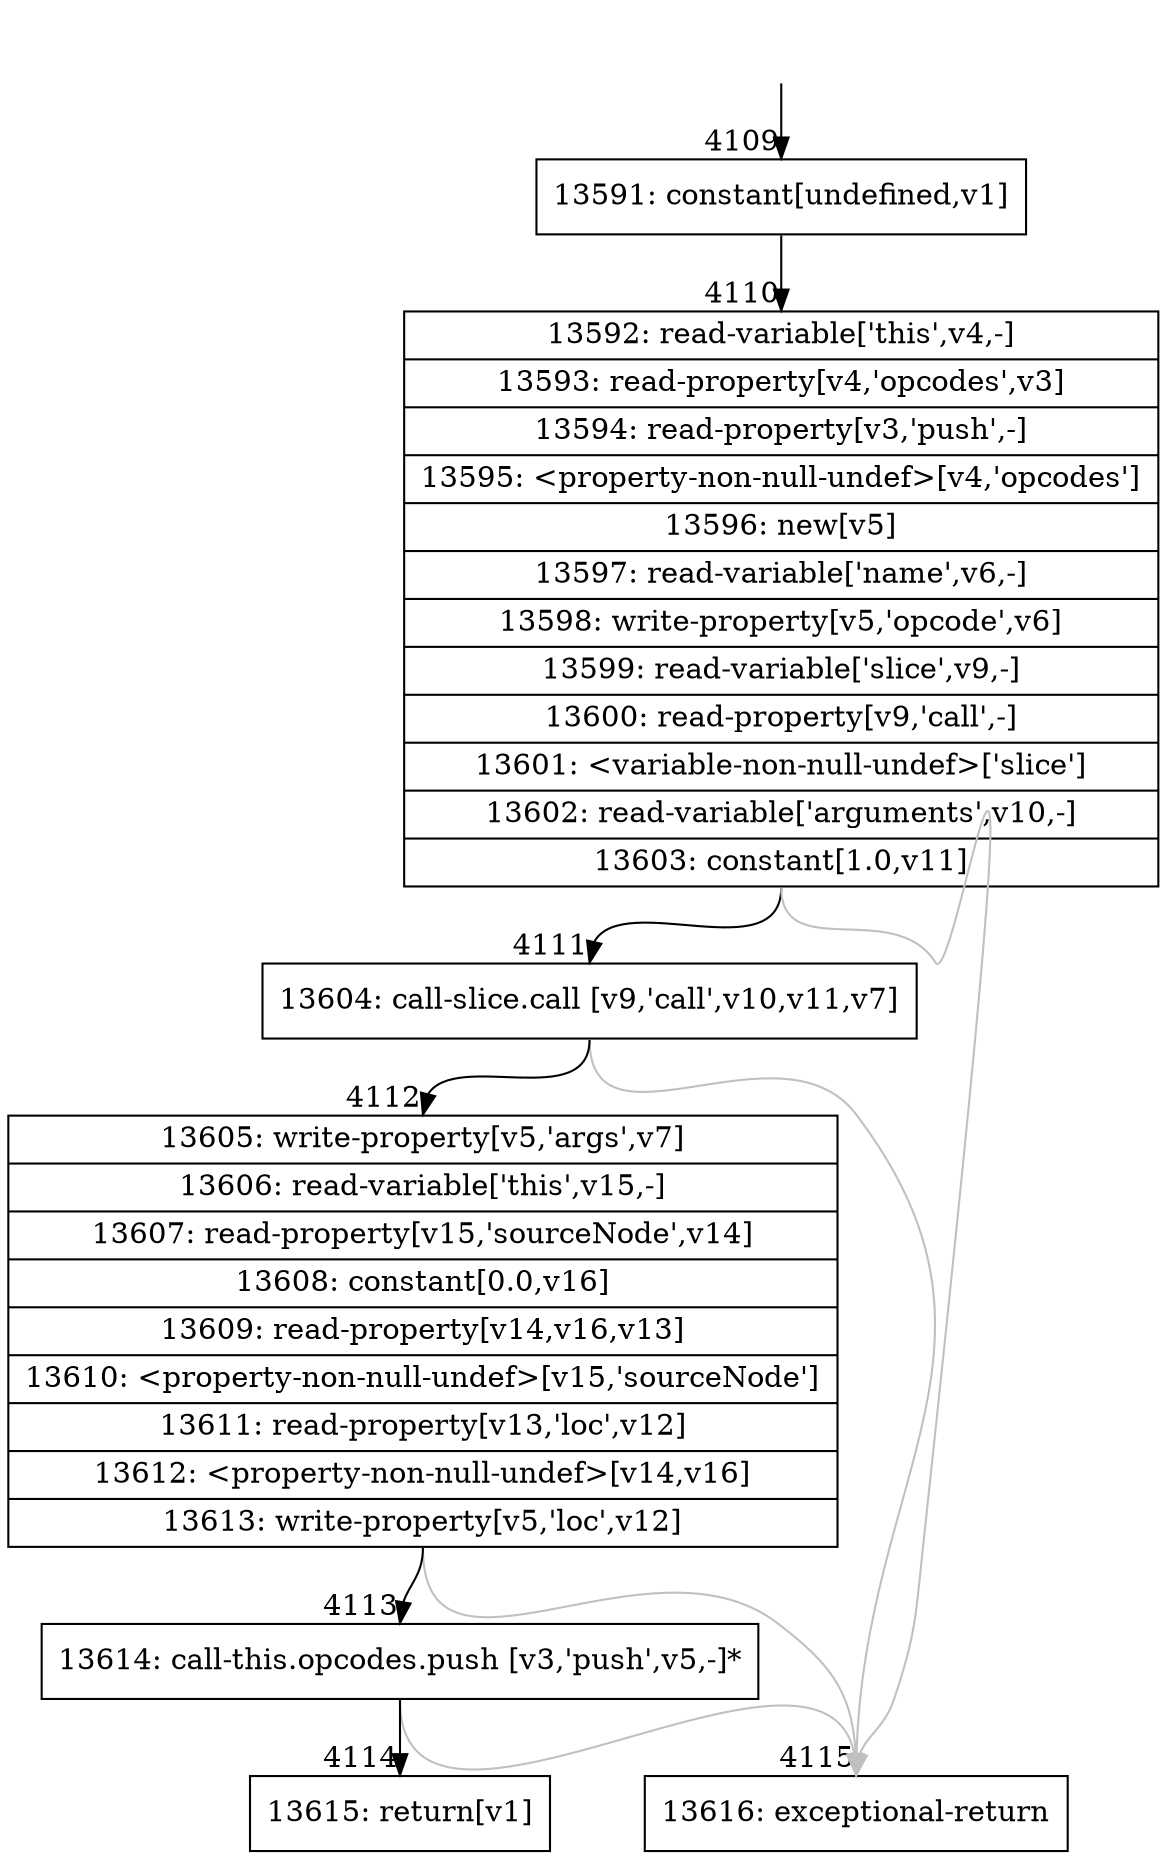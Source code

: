 digraph {
rankdir="TD"
BB_entry168[shape=none,label=""];
BB_entry168 -> BB4109 [tailport=s, headport=n, headlabel="    4109"]
BB4109 [shape=record label="{13591: constant[undefined,v1]}" ] 
BB4109 -> BB4110 [tailport=s, headport=n, headlabel="      4110"]
BB4110 [shape=record label="{13592: read-variable['this',v4,-]|13593: read-property[v4,'opcodes',v3]|13594: read-property[v3,'push',-]|13595: \<property-non-null-undef\>[v4,'opcodes']|13596: new[v5]|13597: read-variable['name',v6,-]|13598: write-property[v5,'opcode',v6]|13599: read-variable['slice',v9,-]|13600: read-property[v9,'call',-]|13601: \<variable-non-null-undef\>['slice']|13602: read-variable['arguments',v10,-]|13603: constant[1.0,v11]}" ] 
BB4110 -> BB4111 [tailport=s, headport=n, headlabel="      4111"]
BB4110 -> BB4115 [tailport=s, headport=n, color=gray, headlabel="      4115"]
BB4111 [shape=record label="{13604: call-slice.call [v9,'call',v10,v11,v7]}" ] 
BB4111 -> BB4112 [tailport=s, headport=n, headlabel="      4112"]
BB4111 -> BB4115 [tailport=s, headport=n, color=gray]
BB4112 [shape=record label="{13605: write-property[v5,'args',v7]|13606: read-variable['this',v15,-]|13607: read-property[v15,'sourceNode',v14]|13608: constant[0.0,v16]|13609: read-property[v14,v16,v13]|13610: \<property-non-null-undef\>[v15,'sourceNode']|13611: read-property[v13,'loc',v12]|13612: \<property-non-null-undef\>[v14,v16]|13613: write-property[v5,'loc',v12]}" ] 
BB4112 -> BB4113 [tailport=s, headport=n, headlabel="      4113"]
BB4112 -> BB4115 [tailport=s, headport=n, color=gray]
BB4113 [shape=record label="{13614: call-this.opcodes.push [v3,'push',v5,-]*}" ] 
BB4113 -> BB4114 [tailport=s, headport=n, headlabel="      4114"]
BB4113 -> BB4115 [tailport=s, headport=n, color=gray]
BB4114 [shape=record label="{13615: return[v1]}" ] 
BB4115 [shape=record label="{13616: exceptional-return}" ] 
//#$~ 2239
}
